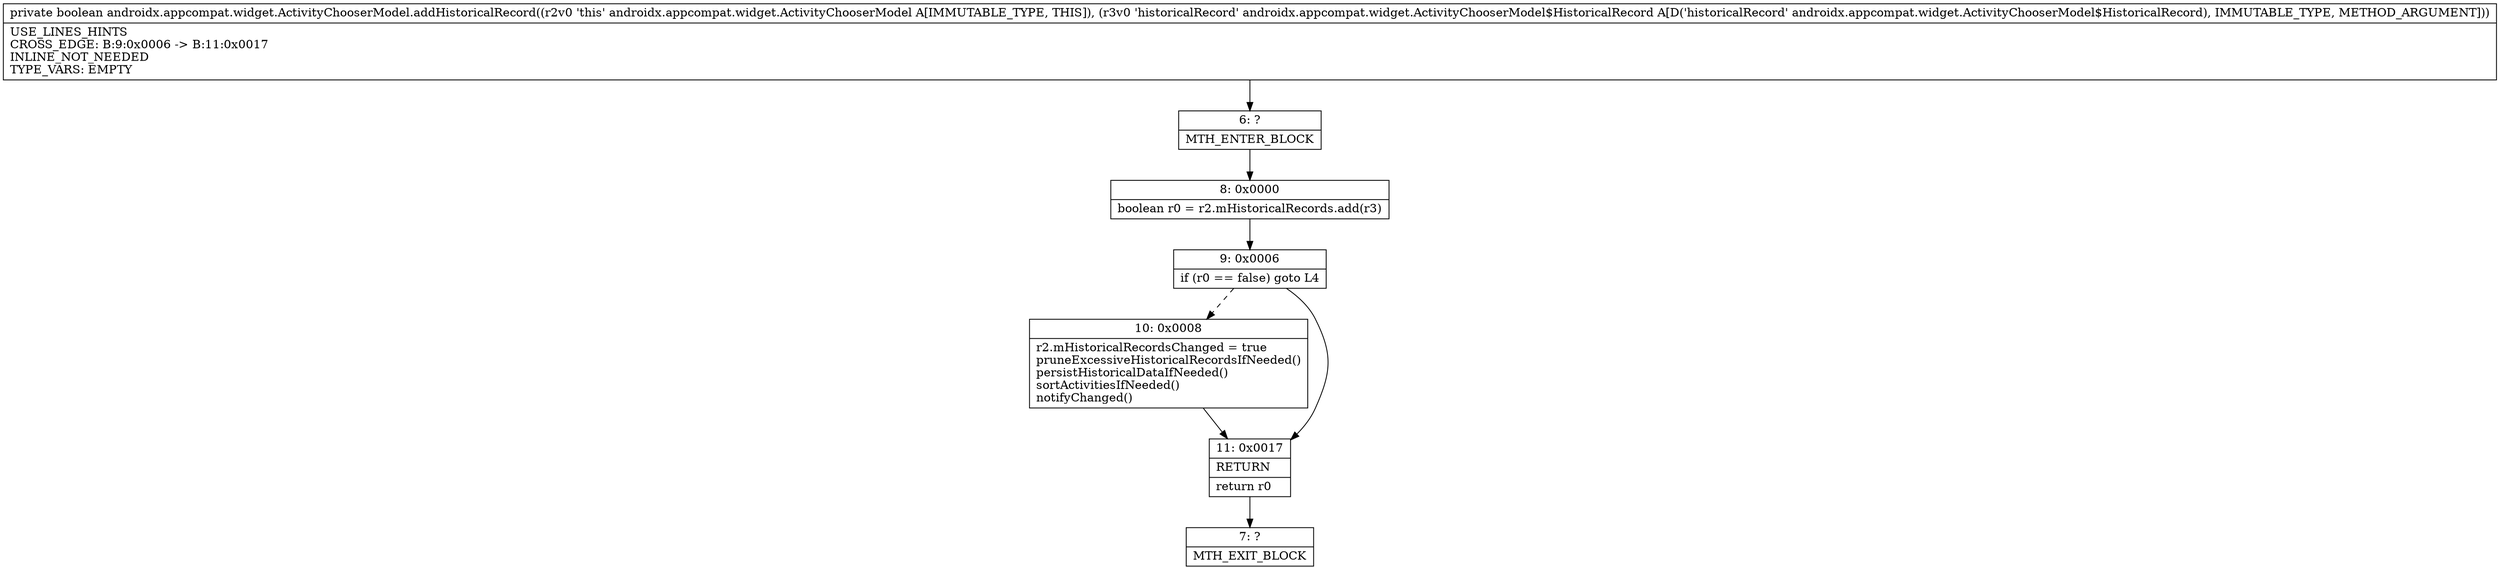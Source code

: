 digraph "CFG forandroidx.appcompat.widget.ActivityChooserModel.addHistoricalRecord(Landroidx\/appcompat\/widget\/ActivityChooserModel$HistoricalRecord;)Z" {
Node_6 [shape=record,label="{6\:\ ?|MTH_ENTER_BLOCK\l}"];
Node_8 [shape=record,label="{8\:\ 0x0000|boolean r0 = r2.mHistoricalRecords.add(r3)\l}"];
Node_9 [shape=record,label="{9\:\ 0x0006|if (r0 == false) goto L4\l}"];
Node_10 [shape=record,label="{10\:\ 0x0008|r2.mHistoricalRecordsChanged = true\lpruneExcessiveHistoricalRecordsIfNeeded()\lpersistHistoricalDataIfNeeded()\lsortActivitiesIfNeeded()\lnotifyChanged()\l}"];
Node_11 [shape=record,label="{11\:\ 0x0017|RETURN\l|return r0\l}"];
Node_7 [shape=record,label="{7\:\ ?|MTH_EXIT_BLOCK\l}"];
MethodNode[shape=record,label="{private boolean androidx.appcompat.widget.ActivityChooserModel.addHistoricalRecord((r2v0 'this' androidx.appcompat.widget.ActivityChooserModel A[IMMUTABLE_TYPE, THIS]), (r3v0 'historicalRecord' androidx.appcompat.widget.ActivityChooserModel$HistoricalRecord A[D('historicalRecord' androidx.appcompat.widget.ActivityChooserModel$HistoricalRecord), IMMUTABLE_TYPE, METHOD_ARGUMENT]))  | USE_LINES_HINTS\lCROSS_EDGE: B:9:0x0006 \-\> B:11:0x0017\lINLINE_NOT_NEEDED\lTYPE_VARS: EMPTY\l}"];
MethodNode -> Node_6;Node_6 -> Node_8;
Node_8 -> Node_9;
Node_9 -> Node_10[style=dashed];
Node_9 -> Node_11;
Node_10 -> Node_11;
Node_11 -> Node_7;
}

